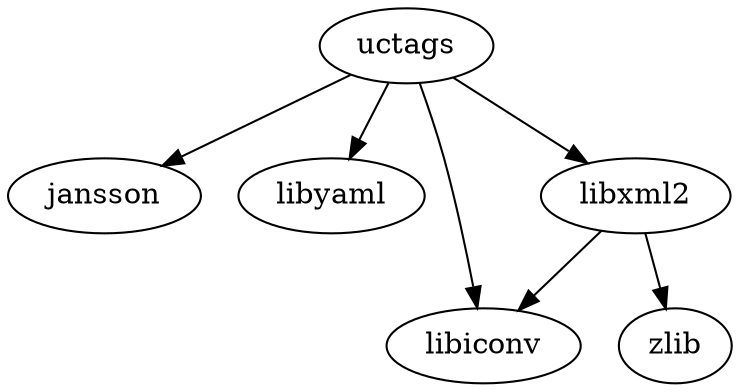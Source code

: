 digraph G {
    "uctags" -> { "jansson" "libyaml" "libxml2" "libiconv" }
    "libxml2" -> { "libiconv" "zlib" }
}
